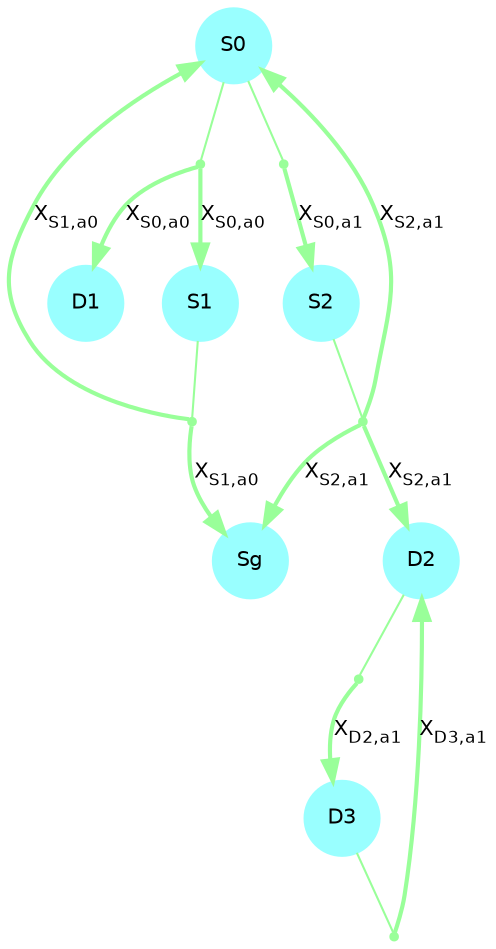 digraph {
	node [ fontname = Helvetica fontsize = 10 shape=circle style=filled]
	edge [ fontname = Helvetica fontsize = 10 ]
	S0[label = "S0", color = "#E0E0E0", fillcolor = "#E0E0E0"]
	S0a0 [ color = "#99FF99",shape = point]
	S0 -> S0a0 [color = "#99FF99", arrowhead = none]
	S0a0 -> S1[label = <X<SUB>S0,a0</SUB>>,color = "#99FF99	", penwidth = 2.0]
	S0a0 -> D1[label = <X<SUB>S0,a0</SUB>>,color = "#99FF99	", penwidth = 2.0]
	S0a1 [ color = "#99FF99",shape = point]
	S0 -> S0a1 [color = "#99FF99", arrowhead = none]
	S0a1 -> S2[label = <X<SUB>S0,a1</SUB>>,color = "#99FF99	", penwidth = 2.0]
	S1[label = "S1", color = "#E0E0E0", fillcolor = "#E0E0E0"]
	S1a0 [ color = "#99FF99",shape = point]
	S1 -> S1a0 [color = "#99FF99", arrowhead = none]
	S1a0 -> S0[label = <X<SUB>S1,a0</SUB>>,color = "#99FF99	", penwidth = 2.0]
	S1a0 -> Sg[label = <X<SUB>S1,a0</SUB>>,color = "#99FF99	", penwidth = 2.0]
	S2[label = "S2", color = "#E0E0E0", fillcolor = "#E0E0E0"]
	S2a1 [ color = "#99FF99",shape = point]
	S2 -> S2a1 [color = "#99FF99", arrowhead = none]
	S2a1 -> S0[label = <X<SUB>S2,a1</SUB>>,color = "#99FF99	", penwidth = 2.0]
	S2a1 -> Sg[label = <X<SUB>S2,a1</SUB>>,color = "#99FF99	", penwidth = 2.0]
	S2a1 -> D2[label = <X<SUB>S2,a1</SUB>>,color = "#99FF99	", penwidth = 2.0]
	Sg[label = "Sg", color = "#E0E0E0", fillcolor = "#E0E0E0"]
	D1[label = "D1", color = "#E0E0E0", fillcolor = "#E0E0E0"]
	D2[label = "D2", color = "#E0E0E0", fillcolor = "#E0E0E0"]
	D2a1 [ color = "#99FF99",shape = point]
	D2 -> D2a1 [color = "#99FF99", arrowhead = none]
	D2a1 -> D3[label = <X<SUB>D2,a1</SUB>>,color = "#99FF99	", penwidth = 2.0]
	D3[label = "D3", color = "#E0E0E0", fillcolor = "#E0E0E0"]
	D3a1 [ color = "#99FF99",shape = point]
	D3 -> D3a1 [color = "#99FF99", arrowhead = none]
	D3a1 -> D2[label = <X<SUB>D3,a1</SUB>>,color = "#99FF99	", penwidth = 2.0]
	S2[label = "S2", color = "#99FFFF", fillcolor = "#99FFFF"]
	S1[label = "S1", color = "#99FFFF", fillcolor = "#99FFFF"]
	D3[label = "D3", color = "#99FFFF", fillcolor = "#99FFFF"]
	D2[label = "D2", color = "#99FFFF", fillcolor = "#99FFFF"]
	D1[label = "D1", color = "#99FFFF", fillcolor = "#99FFFF"]
	S0[label = "S0", color = "#99FFFF", fillcolor = "#99FFFF"]
	Sg[label = "Sg", color = "#99FFFF", fillcolor = "#99FFFF"]
}
